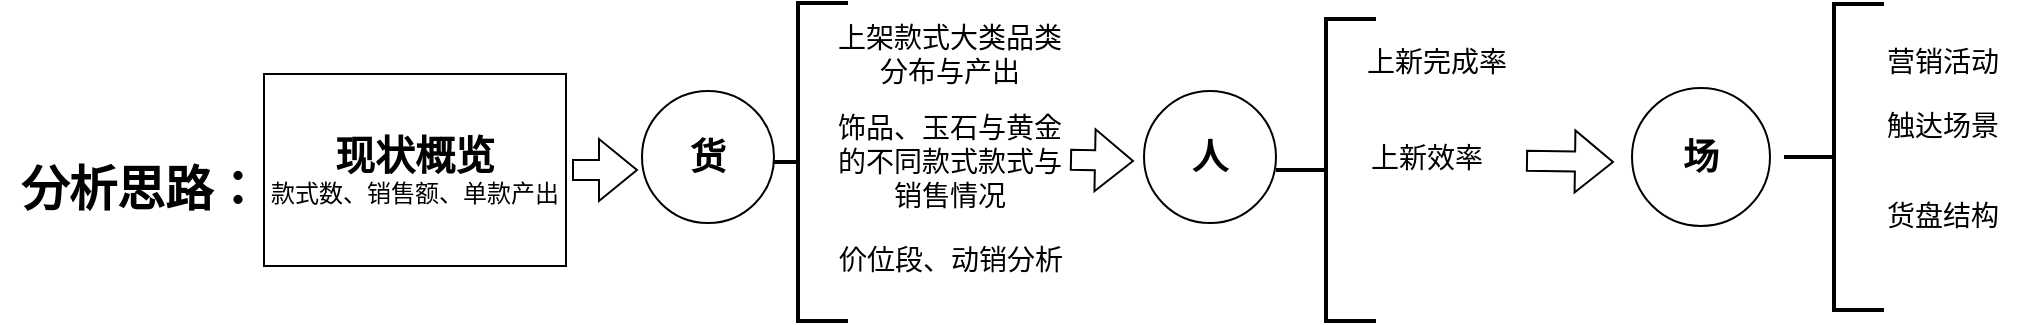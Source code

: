 <mxfile version="23.0.1" type="github">
  <diagram name="第 1 页" id="6ed5NmzjV2YYQTqXpcC6">
    <mxGraphModel dx="1687" dy="868" grid="0" gridSize="10" guides="1" tooltips="1" connect="1" arrows="1" fold="1" page="1" pageScale="1" pageWidth="3300" pageHeight="4681" math="0" shadow="0">
      <root>
        <mxCell id="0" />
        <mxCell id="1" parent="0" />
        <mxCell id="g6NrzWlmBeKN7RQ3jyiY-1" value="&lt;font style=&quot;&quot;&gt;&lt;b style=&quot;&quot;&gt;&lt;font style=&quot;font-size: 20px;&quot;&gt;现状概览&lt;/font&gt;&lt;/b&gt;&lt;br&gt;&lt;font style=&quot;font-size: 12px;&quot;&gt;款式数、销售额、单款产出&lt;/font&gt;&lt;br&gt;&lt;/font&gt;" style="rounded=0;whiteSpace=wrap;html=1;" vertex="1" parent="1">
          <mxGeometry x="222" y="77" width="151" height="96" as="geometry" />
        </mxCell>
        <mxCell id="g6NrzWlmBeKN7RQ3jyiY-2" value="&lt;b&gt;&lt;font style=&quot;font-size: 24px;&quot;&gt;分析思路：&lt;/font&gt;&lt;/b&gt;" style="text;html=1;align=center;verticalAlign=middle;resizable=0;points=[];autosize=1;strokeColor=none;fillColor=none;" vertex="1" parent="1">
          <mxGeometry x="90" y="115" width="140" height="40" as="geometry" />
        </mxCell>
        <mxCell id="g6NrzWlmBeKN7RQ3jyiY-3" value="" style="shape=flexArrow;endArrow=classic;html=1;rounded=0;strokeColor=#000000;" edge="1" parent="1">
          <mxGeometry width="50" height="50" relative="1" as="geometry">
            <mxPoint x="376" y="125" as="sourcePoint" />
            <mxPoint x="409" y="125" as="targetPoint" />
          </mxGeometry>
        </mxCell>
        <mxCell id="g6NrzWlmBeKN7RQ3jyiY-6" value="" style="strokeWidth=2;html=1;shape=mxgraph.flowchart.annotation_2;align=left;labelPosition=right;pointerEvents=1;" vertex="1" parent="1">
          <mxGeometry x="464" y="41.5" width="50" height="159" as="geometry" />
        </mxCell>
        <mxCell id="g6NrzWlmBeKN7RQ3jyiY-7" value="&lt;font style=&quot;font-size: 14px;&quot;&gt;上架款式大类品类分布与产出&lt;/font&gt;" style="text;html=1;strokeColor=none;fillColor=none;align=center;verticalAlign=middle;whiteSpace=wrap;rounded=0;" vertex="1" parent="1">
          <mxGeometry x="505" y="41.5" width="120" height="50" as="geometry" />
        </mxCell>
        <mxCell id="g6NrzWlmBeKN7RQ3jyiY-8" value="&lt;font style=&quot;font-size: 14px;&quot;&gt;饰品、玉石与黄金的不同款式款式与销售情况&lt;/font&gt;" style="text;html=1;strokeColor=none;fillColor=none;align=center;verticalAlign=middle;whiteSpace=wrap;rounded=0;" vertex="1" parent="1">
          <mxGeometry x="505" y="95.5" width="120" height="50" as="geometry" />
        </mxCell>
        <mxCell id="g6NrzWlmBeKN7RQ3jyiY-10" value="&lt;font style=&quot;font-size: 14px;&quot;&gt;价位段、动销分析&lt;/font&gt;" style="text;html=1;align=center;verticalAlign=middle;resizable=0;points=[];autosize=1;strokeColor=none;fillColor=none;" vertex="1" parent="1">
          <mxGeometry x="495" y="154.5" width="140" height="30" as="geometry" />
        </mxCell>
        <mxCell id="g6NrzWlmBeKN7RQ3jyiY-11" value="&lt;b&gt;&lt;font style=&quot;font-size: 18px;&quot;&gt;货&lt;/font&gt;&lt;/b&gt;" style="ellipse;whiteSpace=wrap;html=1;aspect=fixed;" vertex="1" parent="1">
          <mxGeometry x="411" y="85.5" width="66" height="66" as="geometry" />
        </mxCell>
        <mxCell id="g6NrzWlmBeKN7RQ3jyiY-13" value="&lt;b&gt;&lt;font style=&quot;font-size: 18px;&quot;&gt;人&lt;/font&gt;&lt;/b&gt;" style="ellipse;whiteSpace=wrap;html=1;aspect=fixed;" vertex="1" parent="1">
          <mxGeometry x="662" y="85.5" width="66" height="66" as="geometry" />
        </mxCell>
        <mxCell id="g6NrzWlmBeKN7RQ3jyiY-14" value="" style="shape=flexArrow;endArrow=classic;html=1;rounded=0;strokeColor=#000000;" edge="1" parent="1">
          <mxGeometry width="50" height="50" relative="1" as="geometry">
            <mxPoint x="625" y="119.91" as="sourcePoint" />
            <mxPoint x="657" y="120.5" as="targetPoint" />
          </mxGeometry>
        </mxCell>
        <mxCell id="g6NrzWlmBeKN7RQ3jyiY-15" value="" style="strokeWidth=2;html=1;shape=mxgraph.flowchart.annotation_2;align=left;labelPosition=right;pointerEvents=1;" vertex="1" parent="1">
          <mxGeometry x="982" y="42" width="50" height="153" as="geometry" />
        </mxCell>
        <mxCell id="g6NrzWlmBeKN7RQ3jyiY-16" value="&lt;font style=&quot;font-size: 14px;&quot;&gt;上新完成率&lt;/font&gt;" style="text;html=1;align=center;verticalAlign=middle;resizable=0;points=[];autosize=1;strokeColor=none;fillColor=none;" vertex="1" parent="1">
          <mxGeometry x="763" y="55.5" width="90" height="30" as="geometry" />
        </mxCell>
        <mxCell id="g6NrzWlmBeKN7RQ3jyiY-17" value="&lt;font style=&quot;font-size: 14px;&quot;&gt;上新效率&lt;/font&gt;" style="text;html=1;align=center;verticalAlign=middle;resizable=0;points=[];autosize=1;strokeColor=none;fillColor=none;" vertex="1" parent="1">
          <mxGeometry x="763" y="103.5" width="80" height="30" as="geometry" />
        </mxCell>
        <mxCell id="g6NrzWlmBeKN7RQ3jyiY-20" value="&lt;b&gt;&lt;font style=&quot;font-size: 18px;&quot;&gt;场&lt;/font&gt;&lt;/b&gt;" style="ellipse;whiteSpace=wrap;html=1;aspect=fixed;" vertex="1" parent="1">
          <mxGeometry x="906" y="84" width="69" height="69" as="geometry" />
        </mxCell>
        <mxCell id="g6NrzWlmBeKN7RQ3jyiY-22" value="" style="shape=flexArrow;endArrow=classic;html=1;rounded=0;strokeColor=#000000;" edge="1" parent="1">
          <mxGeometry width="50" height="50" relative="1" as="geometry">
            <mxPoint x="853" y="120.41" as="sourcePoint" />
            <mxPoint x="897" y="121" as="targetPoint" />
          </mxGeometry>
        </mxCell>
        <mxCell id="g6NrzWlmBeKN7RQ3jyiY-24" value="" style="strokeWidth=2;html=1;shape=mxgraph.flowchart.annotation_2;align=left;labelPosition=right;pointerEvents=1;" vertex="1" parent="1">
          <mxGeometry x="728" y="49.5" width="50" height="151" as="geometry" />
        </mxCell>
        <mxCell id="g6NrzWlmBeKN7RQ3jyiY-25" value="&lt;font style=&quot;font-size: 14px;&quot;&gt;营销活动&lt;/font&gt;" style="text;html=1;align=center;verticalAlign=middle;resizable=0;points=[];autosize=1;strokeColor=none;fillColor=none;" vertex="1" parent="1">
          <mxGeometry x="1021" y="55.5" width="80" height="30" as="geometry" />
        </mxCell>
        <mxCell id="g6NrzWlmBeKN7RQ3jyiY-26" value="&lt;font style=&quot;font-size: 14px;&quot;&gt;触达场景&lt;/font&gt;" style="text;html=1;align=center;verticalAlign=middle;resizable=0;points=[];autosize=1;strokeColor=none;fillColor=none;" vertex="1" parent="1">
          <mxGeometry x="1021" y="87.5" width="80" height="30" as="geometry" />
        </mxCell>
        <mxCell id="g6NrzWlmBeKN7RQ3jyiY-27" value="&lt;font style=&quot;font-size: 14px;&quot;&gt;货盘结构&lt;/font&gt;" style="text;html=1;align=center;verticalAlign=middle;resizable=0;points=[];autosize=1;strokeColor=none;fillColor=none;" vertex="1" parent="1">
          <mxGeometry x="1021" y="132.5" width="80" height="30" as="geometry" />
        </mxCell>
      </root>
    </mxGraphModel>
  </diagram>
</mxfile>
